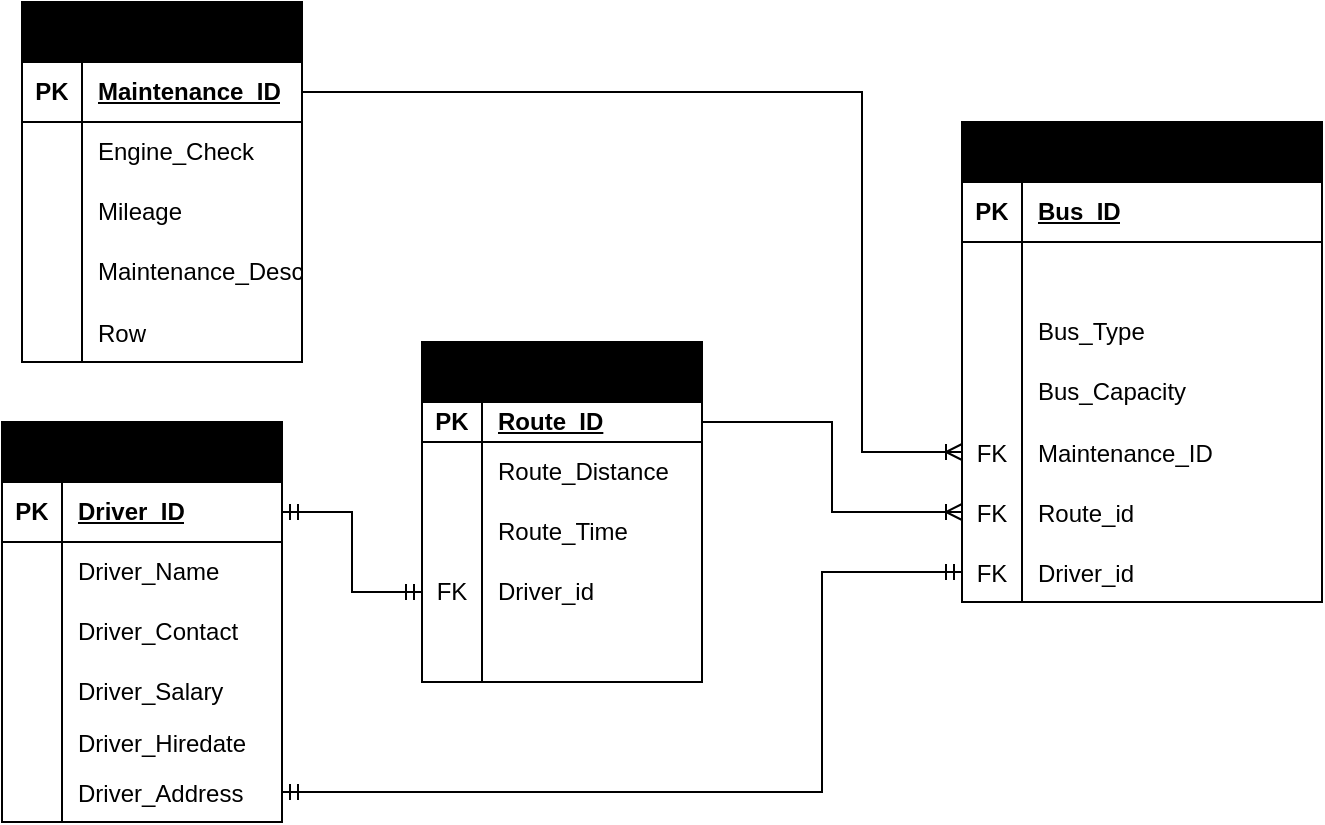 <mxfile version="27.0.2">
  <diagram name="Page-1" id="ZaLZ80QjjXdu4TxlDpLm">
    <mxGraphModel dx="1163" dy="769" grid="1" gridSize="10" guides="1" tooltips="1" connect="1" arrows="1" fold="1" page="1" pageScale="1" pageWidth="850" pageHeight="1100" math="0" shadow="0">
      <root>
        <mxCell id="0" />
        <mxCell id="1" parent="0" />
        <mxCell id="UtH4z3i0huxWDNcW4EjZ-1" value="ROUTES" style="shape=table;startSize=30;container=1;collapsible=1;childLayout=tableLayout;fixedRows=1;rowLines=0;fontStyle=1;align=center;resizeLast=1;html=1;fillColor=#000000;" parent="1" vertex="1">
          <mxGeometry x="340" y="340" width="140" height="170" as="geometry" />
        </mxCell>
        <mxCell id="UtH4z3i0huxWDNcW4EjZ-2" value="" style="shape=tableRow;horizontal=0;startSize=0;swimlaneHead=0;swimlaneBody=0;fillColor=none;collapsible=0;dropTarget=0;points=[[0,0.5],[1,0.5]];portConstraint=eastwest;top=0;left=0;right=0;bottom=1;" parent="UtH4z3i0huxWDNcW4EjZ-1" vertex="1">
          <mxGeometry y="30" width="140" height="20" as="geometry" />
        </mxCell>
        <mxCell id="UtH4z3i0huxWDNcW4EjZ-3" value="PK" style="shape=partialRectangle;connectable=0;fillColor=none;top=0;left=0;bottom=0;right=0;fontStyle=1;overflow=hidden;whiteSpace=wrap;html=1;" parent="UtH4z3i0huxWDNcW4EjZ-2" vertex="1">
          <mxGeometry width="30" height="20" as="geometry">
            <mxRectangle width="30" height="20" as="alternateBounds" />
          </mxGeometry>
        </mxCell>
        <mxCell id="UtH4z3i0huxWDNcW4EjZ-4" value="Route_ID" style="shape=partialRectangle;connectable=0;fillColor=none;top=0;left=0;bottom=0;right=0;align=left;spacingLeft=6;fontStyle=5;overflow=hidden;whiteSpace=wrap;html=1;" parent="UtH4z3i0huxWDNcW4EjZ-2" vertex="1">
          <mxGeometry x="30" width="110" height="20" as="geometry">
            <mxRectangle width="110" height="20" as="alternateBounds" />
          </mxGeometry>
        </mxCell>
        <mxCell id="UtH4z3i0huxWDNcW4EjZ-5" value="" style="shape=tableRow;horizontal=0;startSize=0;swimlaneHead=0;swimlaneBody=0;fillColor=none;collapsible=0;dropTarget=0;points=[[0,0.5],[1,0.5]];portConstraint=eastwest;top=0;left=0;right=0;bottom=0;" parent="UtH4z3i0huxWDNcW4EjZ-1" vertex="1">
          <mxGeometry y="50" width="140" height="30" as="geometry" />
        </mxCell>
        <mxCell id="UtH4z3i0huxWDNcW4EjZ-6" value="" style="shape=partialRectangle;connectable=0;fillColor=none;top=0;left=0;bottom=0;right=0;editable=1;overflow=hidden;whiteSpace=wrap;html=1;" parent="UtH4z3i0huxWDNcW4EjZ-5" vertex="1">
          <mxGeometry width="30" height="30" as="geometry">
            <mxRectangle width="30" height="30" as="alternateBounds" />
          </mxGeometry>
        </mxCell>
        <mxCell id="UtH4z3i0huxWDNcW4EjZ-7" value="Route_Distance" style="shape=partialRectangle;connectable=0;fillColor=none;top=0;left=0;bottom=0;right=0;align=left;spacingLeft=6;overflow=hidden;whiteSpace=wrap;html=1;" parent="UtH4z3i0huxWDNcW4EjZ-5" vertex="1">
          <mxGeometry x="30" width="110" height="30" as="geometry">
            <mxRectangle width="110" height="30" as="alternateBounds" />
          </mxGeometry>
        </mxCell>
        <mxCell id="UtH4z3i0huxWDNcW4EjZ-8" value="" style="shape=tableRow;horizontal=0;startSize=0;swimlaneHead=0;swimlaneBody=0;fillColor=none;collapsible=0;dropTarget=0;points=[[0,0.5],[1,0.5]];portConstraint=eastwest;top=0;left=0;right=0;bottom=0;" parent="UtH4z3i0huxWDNcW4EjZ-1" vertex="1">
          <mxGeometry y="80" width="140" height="30" as="geometry" />
        </mxCell>
        <mxCell id="UtH4z3i0huxWDNcW4EjZ-9" value="" style="shape=partialRectangle;connectable=0;fillColor=none;top=0;left=0;bottom=0;right=0;editable=1;overflow=hidden;whiteSpace=wrap;html=1;" parent="UtH4z3i0huxWDNcW4EjZ-8" vertex="1">
          <mxGeometry width="30" height="30" as="geometry">
            <mxRectangle width="30" height="30" as="alternateBounds" />
          </mxGeometry>
        </mxCell>
        <mxCell id="UtH4z3i0huxWDNcW4EjZ-10" value="Route_Time" style="shape=partialRectangle;connectable=0;fillColor=none;top=0;left=0;bottom=0;right=0;align=left;spacingLeft=6;overflow=hidden;whiteSpace=wrap;html=1;" parent="UtH4z3i0huxWDNcW4EjZ-8" vertex="1">
          <mxGeometry x="30" width="110" height="30" as="geometry">
            <mxRectangle width="110" height="30" as="alternateBounds" />
          </mxGeometry>
        </mxCell>
        <mxCell id="UtH4z3i0huxWDNcW4EjZ-11" value="" style="shape=tableRow;horizontal=0;startSize=0;swimlaneHead=0;swimlaneBody=0;fillColor=none;collapsible=0;dropTarget=0;points=[[0,0.5],[1,0.5]];portConstraint=eastwest;top=0;left=0;right=0;bottom=0;" parent="UtH4z3i0huxWDNcW4EjZ-1" vertex="1">
          <mxGeometry y="110" width="140" height="30" as="geometry" />
        </mxCell>
        <mxCell id="UtH4z3i0huxWDNcW4EjZ-12" value="FK" style="shape=partialRectangle;connectable=0;fillColor=none;top=0;left=0;bottom=0;right=0;editable=1;overflow=hidden;whiteSpace=wrap;html=1;" parent="UtH4z3i0huxWDNcW4EjZ-11" vertex="1">
          <mxGeometry width="30" height="30" as="geometry">
            <mxRectangle width="30" height="30" as="alternateBounds" />
          </mxGeometry>
        </mxCell>
        <mxCell id="UtH4z3i0huxWDNcW4EjZ-13" value="&lt;span style=&quot;text-wrap-mode: nowrap;&quot;&gt;Driver_id&lt;/span&gt;" style="shape=partialRectangle;connectable=0;fillColor=none;top=0;left=0;bottom=0;right=0;align=left;spacingLeft=6;overflow=hidden;whiteSpace=wrap;html=1;" parent="UtH4z3i0huxWDNcW4EjZ-11" vertex="1">
          <mxGeometry x="30" width="110" height="30" as="geometry">
            <mxRectangle width="110" height="30" as="alternateBounds" />
          </mxGeometry>
        </mxCell>
        <mxCell id="UtH4z3i0huxWDNcW4EjZ-21" value="" style="shape=tableRow;horizontal=0;startSize=0;swimlaneHead=0;swimlaneBody=0;fillColor=none;collapsible=0;dropTarget=0;points=[[0,0.5],[1,0.5]];portConstraint=eastwest;top=0;left=0;right=0;bottom=0;" parent="UtH4z3i0huxWDNcW4EjZ-1" vertex="1">
          <mxGeometry y="140" width="140" height="30" as="geometry" />
        </mxCell>
        <mxCell id="UtH4z3i0huxWDNcW4EjZ-22" value="" style="shape=partialRectangle;connectable=0;fillColor=none;top=0;left=0;bottom=0;right=0;editable=1;overflow=hidden;" parent="UtH4z3i0huxWDNcW4EjZ-21" vertex="1">
          <mxGeometry width="30" height="30" as="geometry">
            <mxRectangle width="30" height="30" as="alternateBounds" />
          </mxGeometry>
        </mxCell>
        <mxCell id="UtH4z3i0huxWDNcW4EjZ-23" value="" style="shape=partialRectangle;connectable=0;fillColor=none;top=0;left=0;bottom=0;right=0;align=left;spacingLeft=6;overflow=hidden;" parent="UtH4z3i0huxWDNcW4EjZ-21" vertex="1">
          <mxGeometry x="30" width="110" height="30" as="geometry">
            <mxRectangle width="110" height="30" as="alternateBounds" />
          </mxGeometry>
        </mxCell>
        <mxCell id="UtH4z3i0huxWDNcW4EjZ-37" value="DRIVERS" style="shape=table;startSize=30;container=1;collapsible=1;childLayout=tableLayout;fixedRows=1;rowLines=0;fontStyle=1;align=center;resizeLast=1;html=1;fillColor=#000000;" parent="1" vertex="1">
          <mxGeometry x="130" y="380" width="140" height="200" as="geometry" />
        </mxCell>
        <mxCell id="UtH4z3i0huxWDNcW4EjZ-38" value="" style="shape=tableRow;horizontal=0;startSize=0;swimlaneHead=0;swimlaneBody=0;fillColor=none;collapsible=0;dropTarget=0;points=[[0,0.5],[1,0.5]];portConstraint=eastwest;top=0;left=0;right=0;bottom=1;" parent="UtH4z3i0huxWDNcW4EjZ-37" vertex="1">
          <mxGeometry y="30" width="140" height="30" as="geometry" />
        </mxCell>
        <mxCell id="UtH4z3i0huxWDNcW4EjZ-39" value="PK" style="shape=partialRectangle;connectable=0;fillColor=none;top=0;left=0;bottom=0;right=0;fontStyle=1;overflow=hidden;whiteSpace=wrap;html=1;" parent="UtH4z3i0huxWDNcW4EjZ-38" vertex="1">
          <mxGeometry width="30" height="30" as="geometry">
            <mxRectangle width="30" height="30" as="alternateBounds" />
          </mxGeometry>
        </mxCell>
        <mxCell id="UtH4z3i0huxWDNcW4EjZ-40" value="Driver_ID" style="shape=partialRectangle;connectable=0;fillColor=none;top=0;left=0;bottom=0;right=0;align=left;spacingLeft=6;fontStyle=5;overflow=hidden;whiteSpace=wrap;html=1;" parent="UtH4z3i0huxWDNcW4EjZ-38" vertex="1">
          <mxGeometry x="30" width="110" height="30" as="geometry">
            <mxRectangle width="110" height="30" as="alternateBounds" />
          </mxGeometry>
        </mxCell>
        <mxCell id="UtH4z3i0huxWDNcW4EjZ-41" value="" style="shape=tableRow;horizontal=0;startSize=0;swimlaneHead=0;swimlaneBody=0;fillColor=none;collapsible=0;dropTarget=0;points=[[0,0.5],[1,0.5]];portConstraint=eastwest;top=0;left=0;right=0;bottom=0;" parent="UtH4z3i0huxWDNcW4EjZ-37" vertex="1">
          <mxGeometry y="60" width="140" height="30" as="geometry" />
        </mxCell>
        <mxCell id="UtH4z3i0huxWDNcW4EjZ-42" value="" style="shape=partialRectangle;connectable=0;fillColor=none;top=0;left=0;bottom=0;right=0;editable=1;overflow=hidden;whiteSpace=wrap;html=1;" parent="UtH4z3i0huxWDNcW4EjZ-41" vertex="1">
          <mxGeometry width="30" height="30" as="geometry">
            <mxRectangle width="30" height="30" as="alternateBounds" />
          </mxGeometry>
        </mxCell>
        <mxCell id="UtH4z3i0huxWDNcW4EjZ-43" value="Driver_Name" style="shape=partialRectangle;connectable=0;fillColor=none;top=0;left=0;bottom=0;right=0;align=left;spacingLeft=6;overflow=hidden;whiteSpace=wrap;html=1;" parent="UtH4z3i0huxWDNcW4EjZ-41" vertex="1">
          <mxGeometry x="30" width="110" height="30" as="geometry">
            <mxRectangle width="110" height="30" as="alternateBounds" />
          </mxGeometry>
        </mxCell>
        <mxCell id="UtH4z3i0huxWDNcW4EjZ-44" value="" style="shape=tableRow;horizontal=0;startSize=0;swimlaneHead=0;swimlaneBody=0;fillColor=none;collapsible=0;dropTarget=0;points=[[0,0.5],[1,0.5]];portConstraint=eastwest;top=0;left=0;right=0;bottom=0;" parent="UtH4z3i0huxWDNcW4EjZ-37" vertex="1">
          <mxGeometry y="90" width="140" height="30" as="geometry" />
        </mxCell>
        <mxCell id="UtH4z3i0huxWDNcW4EjZ-45" value="" style="shape=partialRectangle;connectable=0;fillColor=none;top=0;left=0;bottom=0;right=0;editable=1;overflow=hidden;whiteSpace=wrap;html=1;" parent="UtH4z3i0huxWDNcW4EjZ-44" vertex="1">
          <mxGeometry width="30" height="30" as="geometry">
            <mxRectangle width="30" height="30" as="alternateBounds" />
          </mxGeometry>
        </mxCell>
        <mxCell id="UtH4z3i0huxWDNcW4EjZ-46" value="Driver_Contact" style="shape=partialRectangle;connectable=0;fillColor=none;top=0;left=0;bottom=0;right=0;align=left;spacingLeft=6;overflow=hidden;whiteSpace=wrap;html=1;" parent="UtH4z3i0huxWDNcW4EjZ-44" vertex="1">
          <mxGeometry x="30" width="110" height="30" as="geometry">
            <mxRectangle width="110" height="30" as="alternateBounds" />
          </mxGeometry>
        </mxCell>
        <mxCell id="UtH4z3i0huxWDNcW4EjZ-47" value="" style="shape=tableRow;horizontal=0;startSize=0;swimlaneHead=0;swimlaneBody=0;fillColor=none;collapsible=0;dropTarget=0;points=[[0,0.5],[1,0.5]];portConstraint=eastwest;top=0;left=0;right=0;bottom=0;" parent="UtH4z3i0huxWDNcW4EjZ-37" vertex="1">
          <mxGeometry y="120" width="140" height="30" as="geometry" />
        </mxCell>
        <mxCell id="UtH4z3i0huxWDNcW4EjZ-48" value="" style="shape=partialRectangle;connectable=0;fillColor=none;top=0;left=0;bottom=0;right=0;editable=1;overflow=hidden;whiteSpace=wrap;html=1;" parent="UtH4z3i0huxWDNcW4EjZ-47" vertex="1">
          <mxGeometry width="30" height="30" as="geometry">
            <mxRectangle width="30" height="30" as="alternateBounds" />
          </mxGeometry>
        </mxCell>
        <mxCell id="UtH4z3i0huxWDNcW4EjZ-49" value="Driver_Salary" style="shape=partialRectangle;connectable=0;fillColor=none;top=0;left=0;bottom=0;right=0;align=left;spacingLeft=6;overflow=hidden;whiteSpace=wrap;html=1;" parent="UtH4z3i0huxWDNcW4EjZ-47" vertex="1">
          <mxGeometry x="30" width="110" height="30" as="geometry">
            <mxRectangle width="110" height="30" as="alternateBounds" />
          </mxGeometry>
        </mxCell>
        <mxCell id="UtH4z3i0huxWDNcW4EjZ-50" value="" style="shape=tableRow;horizontal=0;startSize=0;swimlaneHead=0;swimlaneBody=0;fillColor=none;collapsible=0;dropTarget=0;points=[[0,0.5],[1,0.5]];portConstraint=eastwest;top=0;left=0;right=0;bottom=0;" parent="UtH4z3i0huxWDNcW4EjZ-37" vertex="1">
          <mxGeometry y="150" width="140" height="20" as="geometry" />
        </mxCell>
        <mxCell id="UtH4z3i0huxWDNcW4EjZ-51" value="" style="shape=partialRectangle;connectable=0;fillColor=none;top=0;left=0;bottom=0;right=0;editable=1;overflow=hidden;" parent="UtH4z3i0huxWDNcW4EjZ-50" vertex="1">
          <mxGeometry width="30" height="20" as="geometry">
            <mxRectangle width="30" height="20" as="alternateBounds" />
          </mxGeometry>
        </mxCell>
        <mxCell id="UtH4z3i0huxWDNcW4EjZ-52" value="Driver_Hiredate" style="shape=partialRectangle;connectable=0;fillColor=none;top=0;left=0;bottom=0;right=0;align=left;spacingLeft=6;overflow=hidden;" parent="UtH4z3i0huxWDNcW4EjZ-50" vertex="1">
          <mxGeometry x="30" width="110" height="20" as="geometry">
            <mxRectangle width="110" height="20" as="alternateBounds" />
          </mxGeometry>
        </mxCell>
        <mxCell id="UtH4z3i0huxWDNcW4EjZ-87" value="" style="shape=tableRow;horizontal=0;startSize=0;swimlaneHead=0;swimlaneBody=0;fillColor=none;collapsible=0;dropTarget=0;points=[[0,0.5],[1,0.5]];portConstraint=eastwest;top=0;left=0;right=0;bottom=0;" parent="UtH4z3i0huxWDNcW4EjZ-37" vertex="1">
          <mxGeometry y="170" width="140" height="30" as="geometry" />
        </mxCell>
        <mxCell id="UtH4z3i0huxWDNcW4EjZ-88" value="" style="shape=partialRectangle;connectable=0;fillColor=none;top=0;left=0;bottom=0;right=0;editable=1;overflow=hidden;" parent="UtH4z3i0huxWDNcW4EjZ-87" vertex="1">
          <mxGeometry width="30" height="30" as="geometry">
            <mxRectangle width="30" height="30" as="alternateBounds" />
          </mxGeometry>
        </mxCell>
        <mxCell id="UtH4z3i0huxWDNcW4EjZ-89" value="Driver_Address" style="shape=partialRectangle;connectable=0;fillColor=none;top=0;left=0;bottom=0;right=0;align=left;spacingLeft=6;overflow=hidden;" parent="UtH4z3i0huxWDNcW4EjZ-87" vertex="1">
          <mxGeometry x="30" width="110" height="30" as="geometry">
            <mxRectangle width="110" height="30" as="alternateBounds" />
          </mxGeometry>
        </mxCell>
        <mxCell id="UtH4z3i0huxWDNcW4EjZ-53" value="MAINTENANCE_LOGS" style="shape=table;startSize=30;container=1;collapsible=1;childLayout=tableLayout;fixedRows=1;rowLines=0;fontStyle=1;align=center;resizeLast=1;html=1;fillColor=#000000;" parent="1" vertex="1">
          <mxGeometry x="140" y="170" width="140" height="180" as="geometry" />
        </mxCell>
        <mxCell id="UtH4z3i0huxWDNcW4EjZ-54" value="" style="shape=tableRow;horizontal=0;startSize=0;swimlaneHead=0;swimlaneBody=0;fillColor=none;collapsible=0;dropTarget=0;points=[[0,0.5],[1,0.5]];portConstraint=eastwest;top=0;left=0;right=0;bottom=1;" parent="UtH4z3i0huxWDNcW4EjZ-53" vertex="1">
          <mxGeometry y="30" width="140" height="30" as="geometry" />
        </mxCell>
        <mxCell id="UtH4z3i0huxWDNcW4EjZ-55" value="PK" style="shape=partialRectangle;connectable=0;fillColor=none;top=0;left=0;bottom=0;right=0;fontStyle=1;overflow=hidden;whiteSpace=wrap;html=1;" parent="UtH4z3i0huxWDNcW4EjZ-54" vertex="1">
          <mxGeometry width="30" height="30" as="geometry">
            <mxRectangle width="30" height="30" as="alternateBounds" />
          </mxGeometry>
        </mxCell>
        <mxCell id="UtH4z3i0huxWDNcW4EjZ-56" value="Maintenance_ID" style="shape=partialRectangle;connectable=0;fillColor=none;top=0;left=0;bottom=0;right=0;align=left;spacingLeft=6;fontStyle=5;overflow=hidden;whiteSpace=wrap;html=1;" parent="UtH4z3i0huxWDNcW4EjZ-54" vertex="1">
          <mxGeometry x="30" width="110" height="30" as="geometry">
            <mxRectangle width="110" height="30" as="alternateBounds" />
          </mxGeometry>
        </mxCell>
        <mxCell id="UtH4z3i0huxWDNcW4EjZ-57" value="" style="shape=tableRow;horizontal=0;startSize=0;swimlaneHead=0;swimlaneBody=0;fillColor=none;collapsible=0;dropTarget=0;points=[[0,0.5],[1,0.5]];portConstraint=eastwest;top=0;left=0;right=0;bottom=0;" parent="UtH4z3i0huxWDNcW4EjZ-53" vertex="1">
          <mxGeometry y="60" width="140" height="30" as="geometry" />
        </mxCell>
        <mxCell id="UtH4z3i0huxWDNcW4EjZ-58" value="" style="shape=partialRectangle;connectable=0;fillColor=none;top=0;left=0;bottom=0;right=0;editable=1;overflow=hidden;whiteSpace=wrap;html=1;" parent="UtH4z3i0huxWDNcW4EjZ-57" vertex="1">
          <mxGeometry width="30" height="30" as="geometry">
            <mxRectangle width="30" height="30" as="alternateBounds" />
          </mxGeometry>
        </mxCell>
        <mxCell id="UtH4z3i0huxWDNcW4EjZ-59" value="Engine_Check" style="shape=partialRectangle;connectable=0;fillColor=none;top=0;left=0;bottom=0;right=0;align=left;spacingLeft=6;overflow=hidden;whiteSpace=wrap;html=1;" parent="UtH4z3i0huxWDNcW4EjZ-57" vertex="1">
          <mxGeometry x="30" width="110" height="30" as="geometry">
            <mxRectangle width="110" height="30" as="alternateBounds" />
          </mxGeometry>
        </mxCell>
        <mxCell id="UtH4z3i0huxWDNcW4EjZ-60" value="" style="shape=tableRow;horizontal=0;startSize=0;swimlaneHead=0;swimlaneBody=0;fillColor=none;collapsible=0;dropTarget=0;points=[[0,0.5],[1,0.5]];portConstraint=eastwest;top=0;left=0;right=0;bottom=0;" parent="UtH4z3i0huxWDNcW4EjZ-53" vertex="1">
          <mxGeometry y="90" width="140" height="30" as="geometry" />
        </mxCell>
        <mxCell id="UtH4z3i0huxWDNcW4EjZ-61" value="" style="shape=partialRectangle;connectable=0;fillColor=none;top=0;left=0;bottom=0;right=0;editable=1;overflow=hidden;whiteSpace=wrap;html=1;" parent="UtH4z3i0huxWDNcW4EjZ-60" vertex="1">
          <mxGeometry width="30" height="30" as="geometry">
            <mxRectangle width="30" height="30" as="alternateBounds" />
          </mxGeometry>
        </mxCell>
        <mxCell id="UtH4z3i0huxWDNcW4EjZ-62" value="Mileage" style="shape=partialRectangle;connectable=0;fillColor=none;top=0;left=0;bottom=0;right=0;align=left;spacingLeft=6;overflow=hidden;whiteSpace=wrap;html=1;" parent="UtH4z3i0huxWDNcW4EjZ-60" vertex="1">
          <mxGeometry x="30" width="110" height="30" as="geometry">
            <mxRectangle width="110" height="30" as="alternateBounds" />
          </mxGeometry>
        </mxCell>
        <mxCell id="UtH4z3i0huxWDNcW4EjZ-63" value="" style="shape=tableRow;horizontal=0;startSize=0;swimlaneHead=0;swimlaneBody=0;fillColor=none;collapsible=0;dropTarget=0;points=[[0,0.5],[1,0.5]];portConstraint=eastwest;top=0;left=0;right=0;bottom=0;" parent="UtH4z3i0huxWDNcW4EjZ-53" vertex="1">
          <mxGeometry y="120" width="140" height="30" as="geometry" />
        </mxCell>
        <mxCell id="UtH4z3i0huxWDNcW4EjZ-64" value="" style="shape=partialRectangle;connectable=0;fillColor=none;top=0;left=0;bottom=0;right=0;editable=1;overflow=hidden;whiteSpace=wrap;html=1;" parent="UtH4z3i0huxWDNcW4EjZ-63" vertex="1">
          <mxGeometry width="30" height="30" as="geometry">
            <mxRectangle width="30" height="30" as="alternateBounds" />
          </mxGeometry>
        </mxCell>
        <mxCell id="UtH4z3i0huxWDNcW4EjZ-65" value="Maintenance_Desc" style="shape=partialRectangle;connectable=0;fillColor=none;top=0;left=0;bottom=0;right=0;align=left;spacingLeft=6;overflow=hidden;whiteSpace=wrap;html=1;" parent="UtH4z3i0huxWDNcW4EjZ-63" vertex="1">
          <mxGeometry x="30" width="110" height="30" as="geometry">
            <mxRectangle width="110" height="30" as="alternateBounds" />
          </mxGeometry>
        </mxCell>
        <mxCell id="UtH4z3i0huxWDNcW4EjZ-66" value="" style="shape=tableRow;horizontal=0;startSize=0;swimlaneHead=0;swimlaneBody=0;fillColor=none;collapsible=0;dropTarget=0;points=[[0,0.5],[1,0.5]];portConstraint=eastwest;top=0;left=0;right=0;bottom=0;" parent="UtH4z3i0huxWDNcW4EjZ-53" vertex="1">
          <mxGeometry y="150" width="140" height="30" as="geometry" />
        </mxCell>
        <mxCell id="UtH4z3i0huxWDNcW4EjZ-67" value="" style="shape=partialRectangle;connectable=0;fillColor=none;top=0;left=0;bottom=0;right=0;editable=1;overflow=hidden;" parent="UtH4z3i0huxWDNcW4EjZ-66" vertex="1">
          <mxGeometry width="30" height="30" as="geometry">
            <mxRectangle width="30" height="30" as="alternateBounds" />
          </mxGeometry>
        </mxCell>
        <mxCell id="UtH4z3i0huxWDNcW4EjZ-68" value="Row" style="shape=partialRectangle;connectable=0;fillColor=none;top=0;left=0;bottom=0;right=0;align=left;spacingLeft=6;overflow=hidden;" parent="UtH4z3i0huxWDNcW4EjZ-66" vertex="1">
          <mxGeometry x="30" width="110" height="30" as="geometry">
            <mxRectangle width="110" height="30" as="alternateBounds" />
          </mxGeometry>
        </mxCell>
        <mxCell id="UtH4z3i0huxWDNcW4EjZ-90" value="BUSES" style="shape=table;startSize=30;container=1;collapsible=1;childLayout=tableLayout;fixedRows=1;rowLines=0;fontStyle=1;align=center;resizeLast=1;html=1;fillColor=#000000;" parent="1" vertex="1">
          <mxGeometry x="610" y="230" width="180" height="240" as="geometry" />
        </mxCell>
        <mxCell id="UtH4z3i0huxWDNcW4EjZ-91" value="" style="shape=tableRow;horizontal=0;startSize=0;swimlaneHead=0;swimlaneBody=0;fillColor=none;collapsible=0;dropTarget=0;points=[[0,0.5],[1,0.5]];portConstraint=eastwest;top=0;left=0;right=0;bottom=1;" parent="UtH4z3i0huxWDNcW4EjZ-90" vertex="1">
          <mxGeometry y="30" width="180" height="30" as="geometry" />
        </mxCell>
        <mxCell id="UtH4z3i0huxWDNcW4EjZ-92" value="PK" style="shape=partialRectangle;connectable=0;fillColor=none;top=0;left=0;bottom=0;right=0;fontStyle=1;overflow=hidden;whiteSpace=wrap;html=1;" parent="UtH4z3i0huxWDNcW4EjZ-91" vertex="1">
          <mxGeometry width="30" height="30" as="geometry">
            <mxRectangle width="30" height="30" as="alternateBounds" />
          </mxGeometry>
        </mxCell>
        <mxCell id="UtH4z3i0huxWDNcW4EjZ-93" value="Bus_ID" style="shape=partialRectangle;connectable=0;fillColor=none;top=0;left=0;bottom=0;right=0;align=left;spacingLeft=6;fontStyle=5;overflow=hidden;whiteSpace=wrap;html=1;" parent="UtH4z3i0huxWDNcW4EjZ-91" vertex="1">
          <mxGeometry x="30" width="150" height="30" as="geometry">
            <mxRectangle width="150" height="30" as="alternateBounds" />
          </mxGeometry>
        </mxCell>
        <mxCell id="UtH4z3i0huxWDNcW4EjZ-94" value="" style="shape=tableRow;horizontal=0;startSize=0;swimlaneHead=0;swimlaneBody=0;fillColor=none;collapsible=0;dropTarget=0;points=[[0,0.5],[1,0.5]];portConstraint=eastwest;top=0;left=0;right=0;bottom=0;" parent="UtH4z3i0huxWDNcW4EjZ-90" vertex="1">
          <mxGeometry y="60" width="180" height="30" as="geometry" />
        </mxCell>
        <mxCell id="UtH4z3i0huxWDNcW4EjZ-95" value="" style="shape=partialRectangle;connectable=0;fillColor=none;top=0;left=0;bottom=0;right=0;editable=1;overflow=hidden;whiteSpace=wrap;html=1;" parent="UtH4z3i0huxWDNcW4EjZ-94" vertex="1">
          <mxGeometry width="30" height="30" as="geometry">
            <mxRectangle width="30" height="30" as="alternateBounds" />
          </mxGeometry>
        </mxCell>
        <mxCell id="UtH4z3i0huxWDNcW4EjZ-96" value="" style="shape=partialRectangle;connectable=0;fillColor=none;top=0;left=0;bottom=0;right=0;align=left;spacingLeft=6;overflow=hidden;whiteSpace=wrap;html=1;" parent="UtH4z3i0huxWDNcW4EjZ-94" vertex="1">
          <mxGeometry x="30" width="150" height="30" as="geometry">
            <mxRectangle width="150" height="30" as="alternateBounds" />
          </mxGeometry>
        </mxCell>
        <mxCell id="UtH4z3i0huxWDNcW4EjZ-97" value="" style="shape=tableRow;horizontal=0;startSize=0;swimlaneHead=0;swimlaneBody=0;fillColor=none;collapsible=0;dropTarget=0;points=[[0,0.5],[1,0.5]];portConstraint=eastwest;top=0;left=0;right=0;bottom=0;" parent="UtH4z3i0huxWDNcW4EjZ-90" vertex="1">
          <mxGeometry y="90" width="180" height="30" as="geometry" />
        </mxCell>
        <mxCell id="UtH4z3i0huxWDNcW4EjZ-98" value="" style="shape=partialRectangle;connectable=0;fillColor=none;top=0;left=0;bottom=0;right=0;editable=1;overflow=hidden;whiteSpace=wrap;html=1;" parent="UtH4z3i0huxWDNcW4EjZ-97" vertex="1">
          <mxGeometry width="30" height="30" as="geometry">
            <mxRectangle width="30" height="30" as="alternateBounds" />
          </mxGeometry>
        </mxCell>
        <mxCell id="UtH4z3i0huxWDNcW4EjZ-99" value="Bus_Type" style="shape=partialRectangle;connectable=0;fillColor=none;top=0;left=0;bottom=0;right=0;align=left;spacingLeft=6;overflow=hidden;whiteSpace=wrap;html=1;" parent="UtH4z3i0huxWDNcW4EjZ-97" vertex="1">
          <mxGeometry x="30" width="150" height="30" as="geometry">
            <mxRectangle width="150" height="30" as="alternateBounds" />
          </mxGeometry>
        </mxCell>
        <mxCell id="UtH4z3i0huxWDNcW4EjZ-100" value="" style="shape=tableRow;horizontal=0;startSize=0;swimlaneHead=0;swimlaneBody=0;fillColor=none;collapsible=0;dropTarget=0;points=[[0,0.5],[1,0.5]];portConstraint=eastwest;top=0;left=0;right=0;bottom=0;" parent="UtH4z3i0huxWDNcW4EjZ-90" vertex="1">
          <mxGeometry y="120" width="180" height="30" as="geometry" />
        </mxCell>
        <mxCell id="UtH4z3i0huxWDNcW4EjZ-101" value="" style="shape=partialRectangle;connectable=0;fillColor=none;top=0;left=0;bottom=0;right=0;editable=1;overflow=hidden;whiteSpace=wrap;html=1;" parent="UtH4z3i0huxWDNcW4EjZ-100" vertex="1">
          <mxGeometry width="30" height="30" as="geometry">
            <mxRectangle width="30" height="30" as="alternateBounds" />
          </mxGeometry>
        </mxCell>
        <mxCell id="UtH4z3i0huxWDNcW4EjZ-102" value="&lt;span style=&quot;text-wrap-mode: nowrap;&quot;&gt;Bus_Capacity&lt;/span&gt;" style="shape=partialRectangle;connectable=0;fillColor=none;top=0;left=0;bottom=0;right=0;align=left;spacingLeft=6;overflow=hidden;whiteSpace=wrap;html=1;" parent="UtH4z3i0huxWDNcW4EjZ-100" vertex="1">
          <mxGeometry x="30" width="150" height="30" as="geometry">
            <mxRectangle width="150" height="30" as="alternateBounds" />
          </mxGeometry>
        </mxCell>
        <mxCell id="UtH4z3i0huxWDNcW4EjZ-103" value="" style="shape=tableRow;horizontal=0;startSize=0;swimlaneHead=0;swimlaneBody=0;fillColor=none;collapsible=0;dropTarget=0;points=[[0,0.5],[1,0.5]];portConstraint=eastwest;top=0;left=0;right=0;bottom=0;" parent="UtH4z3i0huxWDNcW4EjZ-90" vertex="1">
          <mxGeometry y="150" width="180" height="30" as="geometry" />
        </mxCell>
        <mxCell id="UtH4z3i0huxWDNcW4EjZ-104" value="FK" style="shape=partialRectangle;connectable=0;fillColor=none;top=0;left=0;bottom=0;right=0;editable=1;overflow=hidden;" parent="UtH4z3i0huxWDNcW4EjZ-103" vertex="1">
          <mxGeometry width="30" height="30" as="geometry">
            <mxRectangle width="30" height="30" as="alternateBounds" />
          </mxGeometry>
        </mxCell>
        <mxCell id="UtH4z3i0huxWDNcW4EjZ-105" value="Maintenance_ID" style="shape=partialRectangle;connectable=0;fillColor=none;top=0;left=0;bottom=0;right=0;align=left;spacingLeft=6;overflow=hidden;" parent="UtH4z3i0huxWDNcW4EjZ-103" vertex="1">
          <mxGeometry x="30" width="150" height="30" as="geometry">
            <mxRectangle width="150" height="30" as="alternateBounds" />
          </mxGeometry>
        </mxCell>
        <mxCell id="UtH4z3i0huxWDNcW4EjZ-106" value="" style="shape=tableRow;horizontal=0;startSize=0;swimlaneHead=0;swimlaneBody=0;fillColor=none;collapsible=0;dropTarget=0;points=[[0,0.5],[1,0.5]];portConstraint=eastwest;top=0;left=0;right=0;bottom=0;" parent="UtH4z3i0huxWDNcW4EjZ-90" vertex="1">
          <mxGeometry y="180" width="180" height="30" as="geometry" />
        </mxCell>
        <mxCell id="UtH4z3i0huxWDNcW4EjZ-107" value="FK" style="shape=partialRectangle;connectable=0;fillColor=none;top=0;left=0;bottom=0;right=0;editable=1;overflow=hidden;" parent="UtH4z3i0huxWDNcW4EjZ-106" vertex="1">
          <mxGeometry width="30" height="30" as="geometry">
            <mxRectangle width="30" height="30" as="alternateBounds" />
          </mxGeometry>
        </mxCell>
        <mxCell id="UtH4z3i0huxWDNcW4EjZ-108" value="Route_id" style="shape=partialRectangle;connectable=0;fillColor=none;top=0;left=0;bottom=0;right=0;align=left;spacingLeft=6;overflow=hidden;" parent="UtH4z3i0huxWDNcW4EjZ-106" vertex="1">
          <mxGeometry x="30" width="150" height="30" as="geometry">
            <mxRectangle width="150" height="30" as="alternateBounds" />
          </mxGeometry>
        </mxCell>
        <mxCell id="eS9plpV2-Vb9KfKQtRu5-5" value="" style="shape=tableRow;horizontal=0;startSize=0;swimlaneHead=0;swimlaneBody=0;fillColor=none;collapsible=0;dropTarget=0;points=[[0,0.5],[1,0.5]];portConstraint=eastwest;top=0;left=0;right=0;bottom=0;" vertex="1" parent="UtH4z3i0huxWDNcW4EjZ-90">
          <mxGeometry y="210" width="180" height="30" as="geometry" />
        </mxCell>
        <mxCell id="eS9plpV2-Vb9KfKQtRu5-6" value="FK" style="shape=partialRectangle;connectable=0;fillColor=none;top=0;left=0;bottom=0;right=0;editable=1;overflow=hidden;" vertex="1" parent="eS9plpV2-Vb9KfKQtRu5-5">
          <mxGeometry width="30" height="30" as="geometry">
            <mxRectangle width="30" height="30" as="alternateBounds" />
          </mxGeometry>
        </mxCell>
        <mxCell id="eS9plpV2-Vb9KfKQtRu5-7" value="Driver_id" style="shape=partialRectangle;connectable=0;fillColor=none;top=0;left=0;bottom=0;right=0;align=left;spacingLeft=6;overflow=hidden;" vertex="1" parent="eS9plpV2-Vb9KfKQtRu5-5">
          <mxGeometry x="30" width="150" height="30" as="geometry">
            <mxRectangle width="150" height="30" as="alternateBounds" />
          </mxGeometry>
        </mxCell>
        <mxCell id="eS9plpV2-Vb9KfKQtRu5-2" value="" style="edgeStyle=orthogonalEdgeStyle;fontSize=12;html=1;endArrow=ERmandOne;startArrow=ERmandOne;rounded=0;entryX=0;entryY=0.5;entryDx=0;entryDy=0;exitX=1;exitY=0.5;exitDx=0;exitDy=0;" edge="1" parent="1" source="UtH4z3i0huxWDNcW4EjZ-87" target="eS9plpV2-Vb9KfKQtRu5-5">
          <mxGeometry width="100" height="100" relative="1" as="geometry">
            <mxPoint x="350" y="660" as="sourcePoint" />
            <mxPoint x="480" y="490" as="targetPoint" />
            <Array as="points">
              <mxPoint x="540" y="565" />
              <mxPoint x="540" y="455" />
            </Array>
          </mxGeometry>
        </mxCell>
        <mxCell id="eS9plpV2-Vb9KfKQtRu5-3" value="" style="edgeStyle=orthogonalEdgeStyle;fontSize=12;html=1;endArrow=ERoneToMany;rounded=0;entryX=0;entryY=0.5;entryDx=0;entryDy=0;exitX=1;exitY=0.5;exitDx=0;exitDy=0;" edge="1" parent="1" source="UtH4z3i0huxWDNcW4EjZ-2" target="UtH4z3i0huxWDNcW4EjZ-106">
          <mxGeometry width="100" height="100" relative="1" as="geometry">
            <mxPoint x="380" y="590" as="sourcePoint" />
            <mxPoint x="350" y="700" as="targetPoint" />
          </mxGeometry>
        </mxCell>
        <mxCell id="eS9plpV2-Vb9KfKQtRu5-9" value="" style="edgeStyle=orthogonalEdgeStyle;fontSize=12;html=1;endArrow=ERoneToMany;rounded=0;entryX=0;entryY=0.5;entryDx=0;entryDy=0;exitX=1;exitY=0.5;exitDx=0;exitDy=0;" edge="1" parent="1" source="UtH4z3i0huxWDNcW4EjZ-54" target="UtH4z3i0huxWDNcW4EjZ-103">
          <mxGeometry width="100" height="100" relative="1" as="geometry">
            <mxPoint x="400" y="110" as="sourcePoint" />
            <mxPoint x="520" y="165" as="targetPoint" />
            <Array as="points">
              <mxPoint x="560" y="215" />
              <mxPoint x="560" y="395" />
            </Array>
          </mxGeometry>
        </mxCell>
        <mxCell id="eS9plpV2-Vb9KfKQtRu5-10" value="" style="edgeStyle=orthogonalEdgeStyle;fontSize=12;html=1;endArrow=ERmandOne;startArrow=ERmandOne;rounded=0;exitX=1;exitY=0.5;exitDx=0;exitDy=0;entryX=0;entryY=0.5;entryDx=0;entryDy=0;" edge="1" parent="1" source="UtH4z3i0huxWDNcW4EjZ-38" target="UtH4z3i0huxWDNcW4EjZ-11">
          <mxGeometry width="100" height="100" relative="1" as="geometry">
            <mxPoint x="480" y="360" as="sourcePoint" />
            <mxPoint x="580" y="260" as="targetPoint" />
          </mxGeometry>
        </mxCell>
      </root>
    </mxGraphModel>
  </diagram>
</mxfile>

